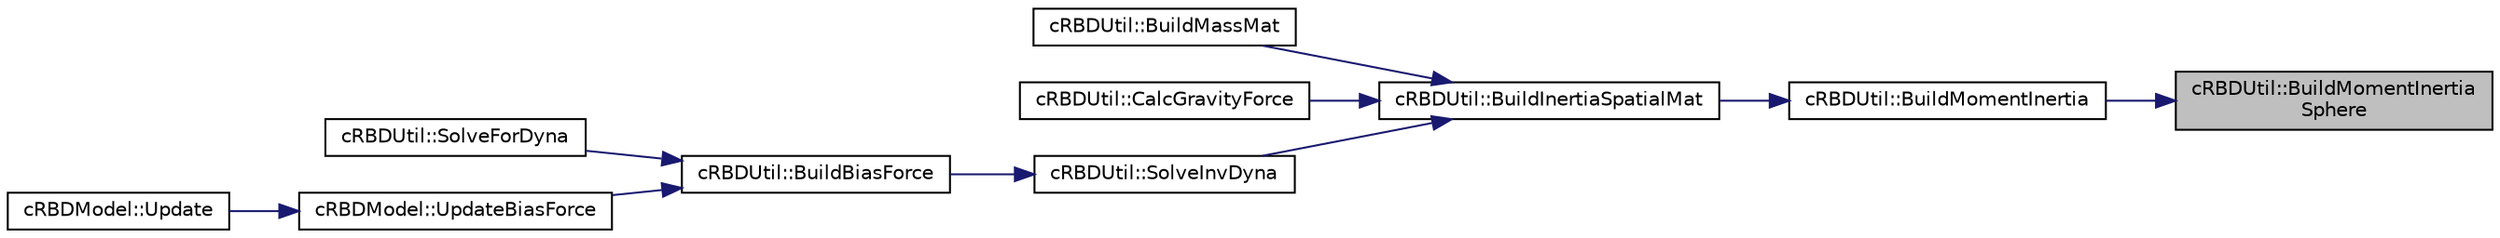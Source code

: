digraph "cRBDUtil::BuildMomentInertiaSphere"
{
 // LATEX_PDF_SIZE
  edge [fontname="Helvetica",fontsize="10",labelfontname="Helvetica",labelfontsize="10"];
  node [fontname="Helvetica",fontsize="10",shape=record];
  rankdir="RL";
  Node1 [label="cRBDUtil::BuildMomentInertia\lSphere",height=0.2,width=0.4,color="black", fillcolor="grey75", style="filled", fontcolor="black",tooltip=" "];
  Node1 -> Node2 [dir="back",color="midnightblue",fontsize="10",style="solid",fontname="Helvetica"];
  Node2 [label="cRBDUtil::BuildMomentInertia",height=0.2,width=0.4,color="black", fillcolor="white", style="filled",URL="$classc_r_b_d_util.html#a3a4180ed766b6aeae94291caf1a403eb",tooltip=" "];
  Node2 -> Node3 [dir="back",color="midnightblue",fontsize="10",style="solid",fontname="Helvetica"];
  Node3 [label="cRBDUtil::BuildInertiaSpatialMat",height=0.2,width=0.4,color="black", fillcolor="white", style="filled",URL="$classc_r_b_d_util.html#a1cfda7c297cf3905742e7d71bae2dea1",tooltip=" "];
  Node3 -> Node4 [dir="back",color="midnightblue",fontsize="10",style="solid",fontname="Helvetica"];
  Node4 [label="cRBDUtil::BuildMassMat",height=0.2,width=0.4,color="black", fillcolor="white", style="filled",URL="$classc_r_b_d_util.html#ab3fda084f7e9949e4a92ddfa011902b3",tooltip=" "];
  Node3 -> Node5 [dir="back",color="midnightblue",fontsize="10",style="solid",fontname="Helvetica"];
  Node5 [label="cRBDUtil::CalcGravityForce",height=0.2,width=0.4,color="black", fillcolor="white", style="filled",URL="$classc_r_b_d_util.html#a59297449dc8fbadb3cb6db06c2c6deb3",tooltip=" "];
  Node3 -> Node6 [dir="back",color="midnightblue",fontsize="10",style="solid",fontname="Helvetica"];
  Node6 [label="cRBDUtil::SolveInvDyna",height=0.2,width=0.4,color="black", fillcolor="white", style="filled",URL="$classc_r_b_d_util.html#ae2dc89644721027f09ba58f9c38b0b5c",tooltip=" "];
  Node6 -> Node7 [dir="back",color="midnightblue",fontsize="10",style="solid",fontname="Helvetica"];
  Node7 [label="cRBDUtil::BuildBiasForce",height=0.2,width=0.4,color="black", fillcolor="white", style="filled",URL="$classc_r_b_d_util.html#a5ea3c5b2030a24e2228d161f8d5edc5d",tooltip=" "];
  Node7 -> Node8 [dir="back",color="midnightblue",fontsize="10",style="solid",fontname="Helvetica"];
  Node8 [label="cRBDUtil::SolveForDyna",height=0.2,width=0.4,color="black", fillcolor="white", style="filled",URL="$classc_r_b_d_util.html#a9d60722264a4925e572c6883e5fd7ccd",tooltip=" "];
  Node7 -> Node9 [dir="back",color="midnightblue",fontsize="10",style="solid",fontname="Helvetica"];
  Node9 [label="cRBDModel::UpdateBiasForce",height=0.2,width=0.4,color="black", fillcolor="white", style="filled",URL="$classc_r_b_d_model.html#a468edbed5890205333955e0a582c0b7f",tooltip=" "];
  Node9 -> Node10 [dir="back",color="midnightblue",fontsize="10",style="solid",fontname="Helvetica"];
  Node10 [label="cRBDModel::Update",height=0.2,width=0.4,color="black", fillcolor="white", style="filled",URL="$classc_r_b_d_model.html#af4791a1c8722f4d66c8c54aee0cf0b78",tooltip=" "];
}
